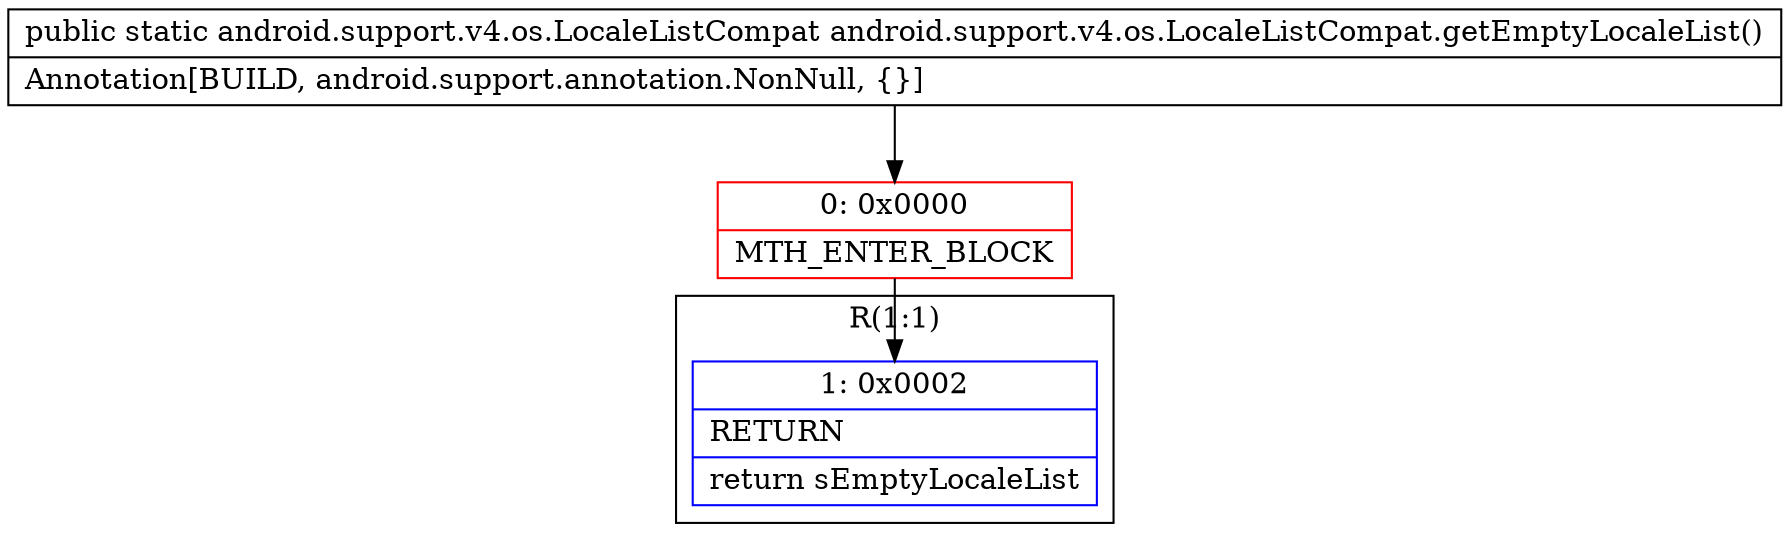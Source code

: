 digraph "CFG forandroid.support.v4.os.LocaleListCompat.getEmptyLocaleList()Landroid\/support\/v4\/os\/LocaleListCompat;" {
subgraph cluster_Region_1291495017 {
label = "R(1:1)";
node [shape=record,color=blue];
Node_1 [shape=record,label="{1\:\ 0x0002|RETURN\l|return sEmptyLocaleList\l}"];
}
Node_0 [shape=record,color=red,label="{0\:\ 0x0000|MTH_ENTER_BLOCK\l}"];
MethodNode[shape=record,label="{public static android.support.v4.os.LocaleListCompat android.support.v4.os.LocaleListCompat.getEmptyLocaleList()  | Annotation[BUILD, android.support.annotation.NonNull, \{\}]\l}"];
MethodNode -> Node_0;
Node_0 -> Node_1;
}

